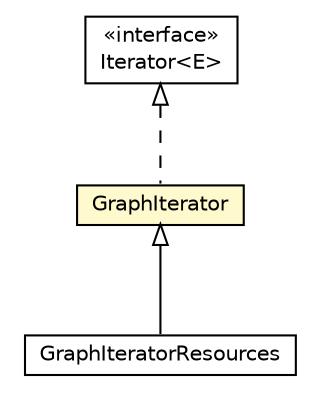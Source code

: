 #!/usr/local/bin/dot
#
# Class diagram 
# Generated by UMLGraph version R5_6-24-gf6e263 (http://www.umlgraph.org/)
#

digraph G {
	edge [fontname="Helvetica",fontsize=10,labelfontname="Helvetica",labelfontsize=10];
	node [fontname="Helvetica",fontsize=10,shape=plaintext];
	nodesep=0.25;
	ranksep=0.5;
	// org.universAAL.middleware.util.GraphIterator
	c195233 [label=<<table title="org.universAAL.middleware.util.GraphIterator" border="0" cellborder="1" cellspacing="0" cellpadding="2" port="p" bgcolor="lemonChiffon" href="./GraphIterator.html">
		<tr><td><table border="0" cellspacing="0" cellpadding="1">
<tr><td align="center" balign="center"> GraphIterator </td></tr>
		</table></td></tr>
		</table>>, URL="./GraphIterator.html", fontname="Helvetica", fontcolor="black", fontsize=10.0];
	// org.universAAL.middleware.util.GraphIterator.GraphIteratorResources
	c195236 [label=<<table title="org.universAAL.middleware.util.GraphIterator.GraphIteratorResources" border="0" cellborder="1" cellspacing="0" cellpadding="2" port="p" href="./GraphIterator.GraphIteratorResources.html">
		<tr><td><table border="0" cellspacing="0" cellpadding="1">
<tr><td align="center" balign="center"> GraphIteratorResources </td></tr>
		</table></td></tr>
		</table>>, URL="./GraphIterator.GraphIteratorResources.html", fontname="Helvetica", fontcolor="black", fontsize=10.0];
	//org.universAAL.middleware.util.GraphIterator implements java.util.Iterator<E>
	c195646:p -> c195233:p [dir=back,arrowtail=empty,style=dashed];
	//org.universAAL.middleware.util.GraphIterator.GraphIteratorResources extends org.universAAL.middleware.util.GraphIterator
	c195233:p -> c195236:p [dir=back,arrowtail=empty];
	// java.util.Iterator<E>
	c195646 [label=<<table title="java.util.Iterator" border="0" cellborder="1" cellspacing="0" cellpadding="2" port="p" href="http://java.sun.com/j2se/1.4.2/docs/api/java/util/Iterator.html">
		<tr><td><table border="0" cellspacing="0" cellpadding="1">
<tr><td align="center" balign="center"> &#171;interface&#187; </td></tr>
<tr><td align="center" balign="center"> Iterator&lt;E&gt; </td></tr>
		</table></td></tr>
		</table>>, URL="http://java.sun.com/j2se/1.4.2/docs/api/java/util/Iterator.html", fontname="Helvetica", fontcolor="black", fontsize=10.0];
}

